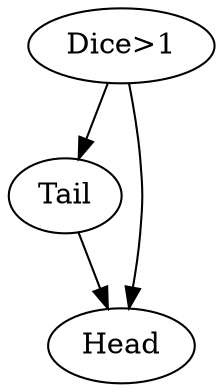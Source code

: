 digraph G {
	center=1;
	size="4,4";
	1 [label = "Tail"];
	2 [label = "Head"];
	3 [label = "Dice>1"];
	3 -> 1;
	1 -> 2;
	3 -> 2;
}
